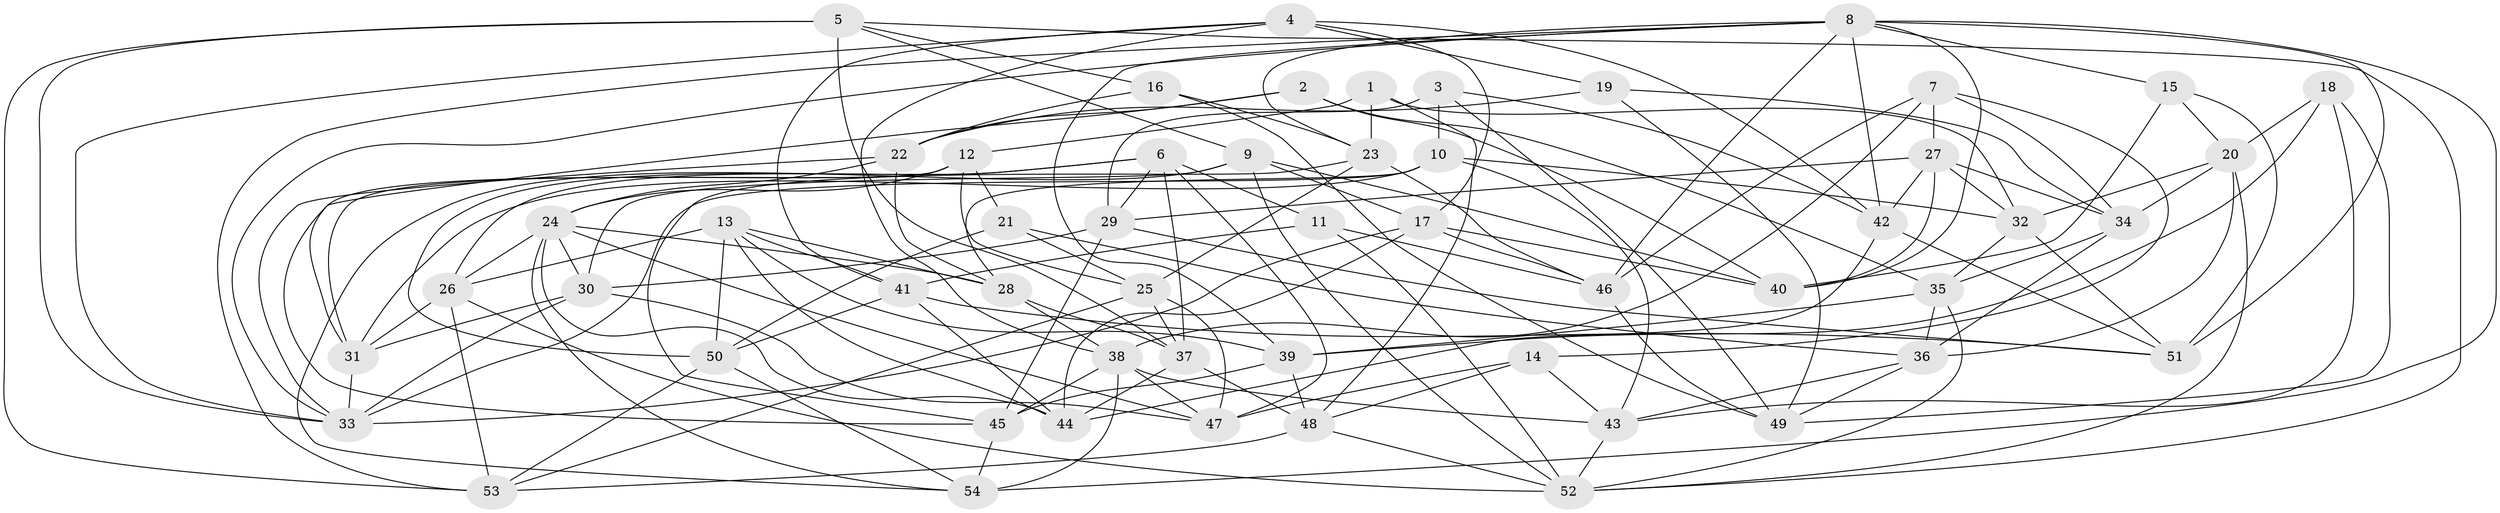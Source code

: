 // original degree distribution, {4: 1.0}
// Generated by graph-tools (version 1.1) at 2025/50/03/09/25 03:50:53]
// undirected, 54 vertices, 157 edges
graph export_dot {
graph [start="1"]
  node [color=gray90,style=filled];
  1;
  2;
  3;
  4;
  5;
  6;
  7;
  8;
  9;
  10;
  11;
  12;
  13;
  14;
  15;
  16;
  17;
  18;
  19;
  20;
  21;
  22;
  23;
  24;
  25;
  26;
  27;
  28;
  29;
  30;
  31;
  32;
  33;
  34;
  35;
  36;
  37;
  38;
  39;
  40;
  41;
  42;
  43;
  44;
  45;
  46;
  47;
  48;
  49;
  50;
  51;
  52;
  53;
  54;
  1 -- 12 [weight=1.0];
  1 -- 23 [weight=1.0];
  1 -- 32 [weight=1.0];
  1 -- 48 [weight=1.0];
  2 -- 22 [weight=1.0];
  2 -- 31 [weight=1.0];
  2 -- 35 [weight=1.0];
  2 -- 40 [weight=1.0];
  3 -- 10 [weight=1.0];
  3 -- 29 [weight=1.0];
  3 -- 42 [weight=1.0];
  3 -- 49 [weight=1.0];
  4 -- 17 [weight=1.0];
  4 -- 19 [weight=1.0];
  4 -- 33 [weight=1.0];
  4 -- 38 [weight=1.0];
  4 -- 41 [weight=1.0];
  4 -- 42 [weight=1.0];
  5 -- 9 [weight=1.0];
  5 -- 16 [weight=1.0];
  5 -- 33 [weight=1.0];
  5 -- 37 [weight=1.0];
  5 -- 52 [weight=1.0];
  5 -- 53 [weight=1.0];
  6 -- 11 [weight=1.0];
  6 -- 26 [weight=1.0];
  6 -- 29 [weight=1.0];
  6 -- 37 [weight=1.0];
  6 -- 47 [weight=1.0];
  6 -- 50 [weight=1.0];
  7 -- 14 [weight=1.0];
  7 -- 27 [weight=1.0];
  7 -- 34 [weight=1.0];
  7 -- 38 [weight=2.0];
  7 -- 46 [weight=1.0];
  8 -- 15 [weight=1.0];
  8 -- 23 [weight=1.0];
  8 -- 33 [weight=1.0];
  8 -- 39 [weight=1.0];
  8 -- 40 [weight=1.0];
  8 -- 42 [weight=1.0];
  8 -- 46 [weight=1.0];
  8 -- 51 [weight=1.0];
  8 -- 53 [weight=1.0];
  8 -- 54 [weight=1.0];
  9 -- 17 [weight=1.0];
  9 -- 30 [weight=1.0];
  9 -- 40 [weight=1.0];
  9 -- 52 [weight=1.0];
  9 -- 54 [weight=1.0];
  10 -- 28 [weight=1.0];
  10 -- 31 [weight=1.0];
  10 -- 32 [weight=1.0];
  10 -- 33 [weight=1.0];
  10 -- 43 [weight=1.0];
  11 -- 41 [weight=1.0];
  11 -- 46 [weight=1.0];
  11 -- 52 [weight=1.0];
  12 -- 21 [weight=1.0];
  12 -- 24 [weight=1.0];
  12 -- 25 [weight=1.0];
  12 -- 31 [weight=1.0];
  12 -- 45 [weight=1.0];
  13 -- 26 [weight=1.0];
  13 -- 28 [weight=1.0];
  13 -- 39 [weight=1.0];
  13 -- 41 [weight=1.0];
  13 -- 44 [weight=1.0];
  13 -- 50 [weight=1.0];
  14 -- 43 [weight=1.0];
  14 -- 47 [weight=1.0];
  14 -- 48 [weight=1.0];
  15 -- 20 [weight=1.0];
  15 -- 40 [weight=1.0];
  15 -- 51 [weight=1.0];
  16 -- 22 [weight=1.0];
  16 -- 23 [weight=1.0];
  16 -- 49 [weight=1.0];
  17 -- 33 [weight=1.0];
  17 -- 40 [weight=1.0];
  17 -- 44 [weight=1.0];
  17 -- 46 [weight=1.0];
  18 -- 20 [weight=1.0];
  18 -- 39 [weight=1.0];
  18 -- 43 [weight=1.0];
  18 -- 49 [weight=1.0];
  19 -- 22 [weight=1.0];
  19 -- 34 [weight=1.0];
  19 -- 49 [weight=1.0];
  20 -- 32 [weight=1.0];
  20 -- 34 [weight=1.0];
  20 -- 36 [weight=1.0];
  20 -- 52 [weight=1.0];
  21 -- 25 [weight=1.0];
  21 -- 36 [weight=1.0];
  21 -- 50 [weight=1.0];
  22 -- 24 [weight=1.0];
  22 -- 28 [weight=1.0];
  22 -- 33 [weight=1.0];
  23 -- 25 [weight=1.0];
  23 -- 45 [weight=1.0];
  23 -- 46 [weight=1.0];
  24 -- 26 [weight=1.0];
  24 -- 28 [weight=1.0];
  24 -- 30 [weight=1.0];
  24 -- 44 [weight=1.0];
  24 -- 47 [weight=1.0];
  24 -- 54 [weight=1.0];
  25 -- 37 [weight=1.0];
  25 -- 47 [weight=1.0];
  25 -- 53 [weight=1.0];
  26 -- 31 [weight=1.0];
  26 -- 52 [weight=1.0];
  26 -- 53 [weight=1.0];
  27 -- 29 [weight=1.0];
  27 -- 32 [weight=1.0];
  27 -- 34 [weight=1.0];
  27 -- 40 [weight=1.0];
  27 -- 42 [weight=1.0];
  28 -- 37 [weight=1.0];
  28 -- 38 [weight=1.0];
  29 -- 30 [weight=1.0];
  29 -- 45 [weight=1.0];
  29 -- 51 [weight=1.0];
  30 -- 31 [weight=1.0];
  30 -- 33 [weight=1.0];
  30 -- 47 [weight=1.0];
  31 -- 33 [weight=1.0];
  32 -- 35 [weight=1.0];
  32 -- 51 [weight=1.0];
  34 -- 35 [weight=1.0];
  34 -- 36 [weight=1.0];
  35 -- 36 [weight=1.0];
  35 -- 39 [weight=1.0];
  35 -- 52 [weight=1.0];
  36 -- 43 [weight=1.0];
  36 -- 49 [weight=1.0];
  37 -- 44 [weight=1.0];
  37 -- 48 [weight=1.0];
  38 -- 43 [weight=1.0];
  38 -- 45 [weight=1.0];
  38 -- 47 [weight=1.0];
  38 -- 54 [weight=1.0];
  39 -- 45 [weight=1.0];
  39 -- 48 [weight=1.0];
  41 -- 44 [weight=1.0];
  41 -- 50 [weight=1.0];
  41 -- 51 [weight=1.0];
  42 -- 44 [weight=1.0];
  42 -- 51 [weight=1.0];
  43 -- 52 [weight=1.0];
  45 -- 54 [weight=1.0];
  46 -- 49 [weight=1.0];
  48 -- 52 [weight=1.0];
  48 -- 53 [weight=1.0];
  50 -- 53 [weight=1.0];
  50 -- 54 [weight=1.0];
}
